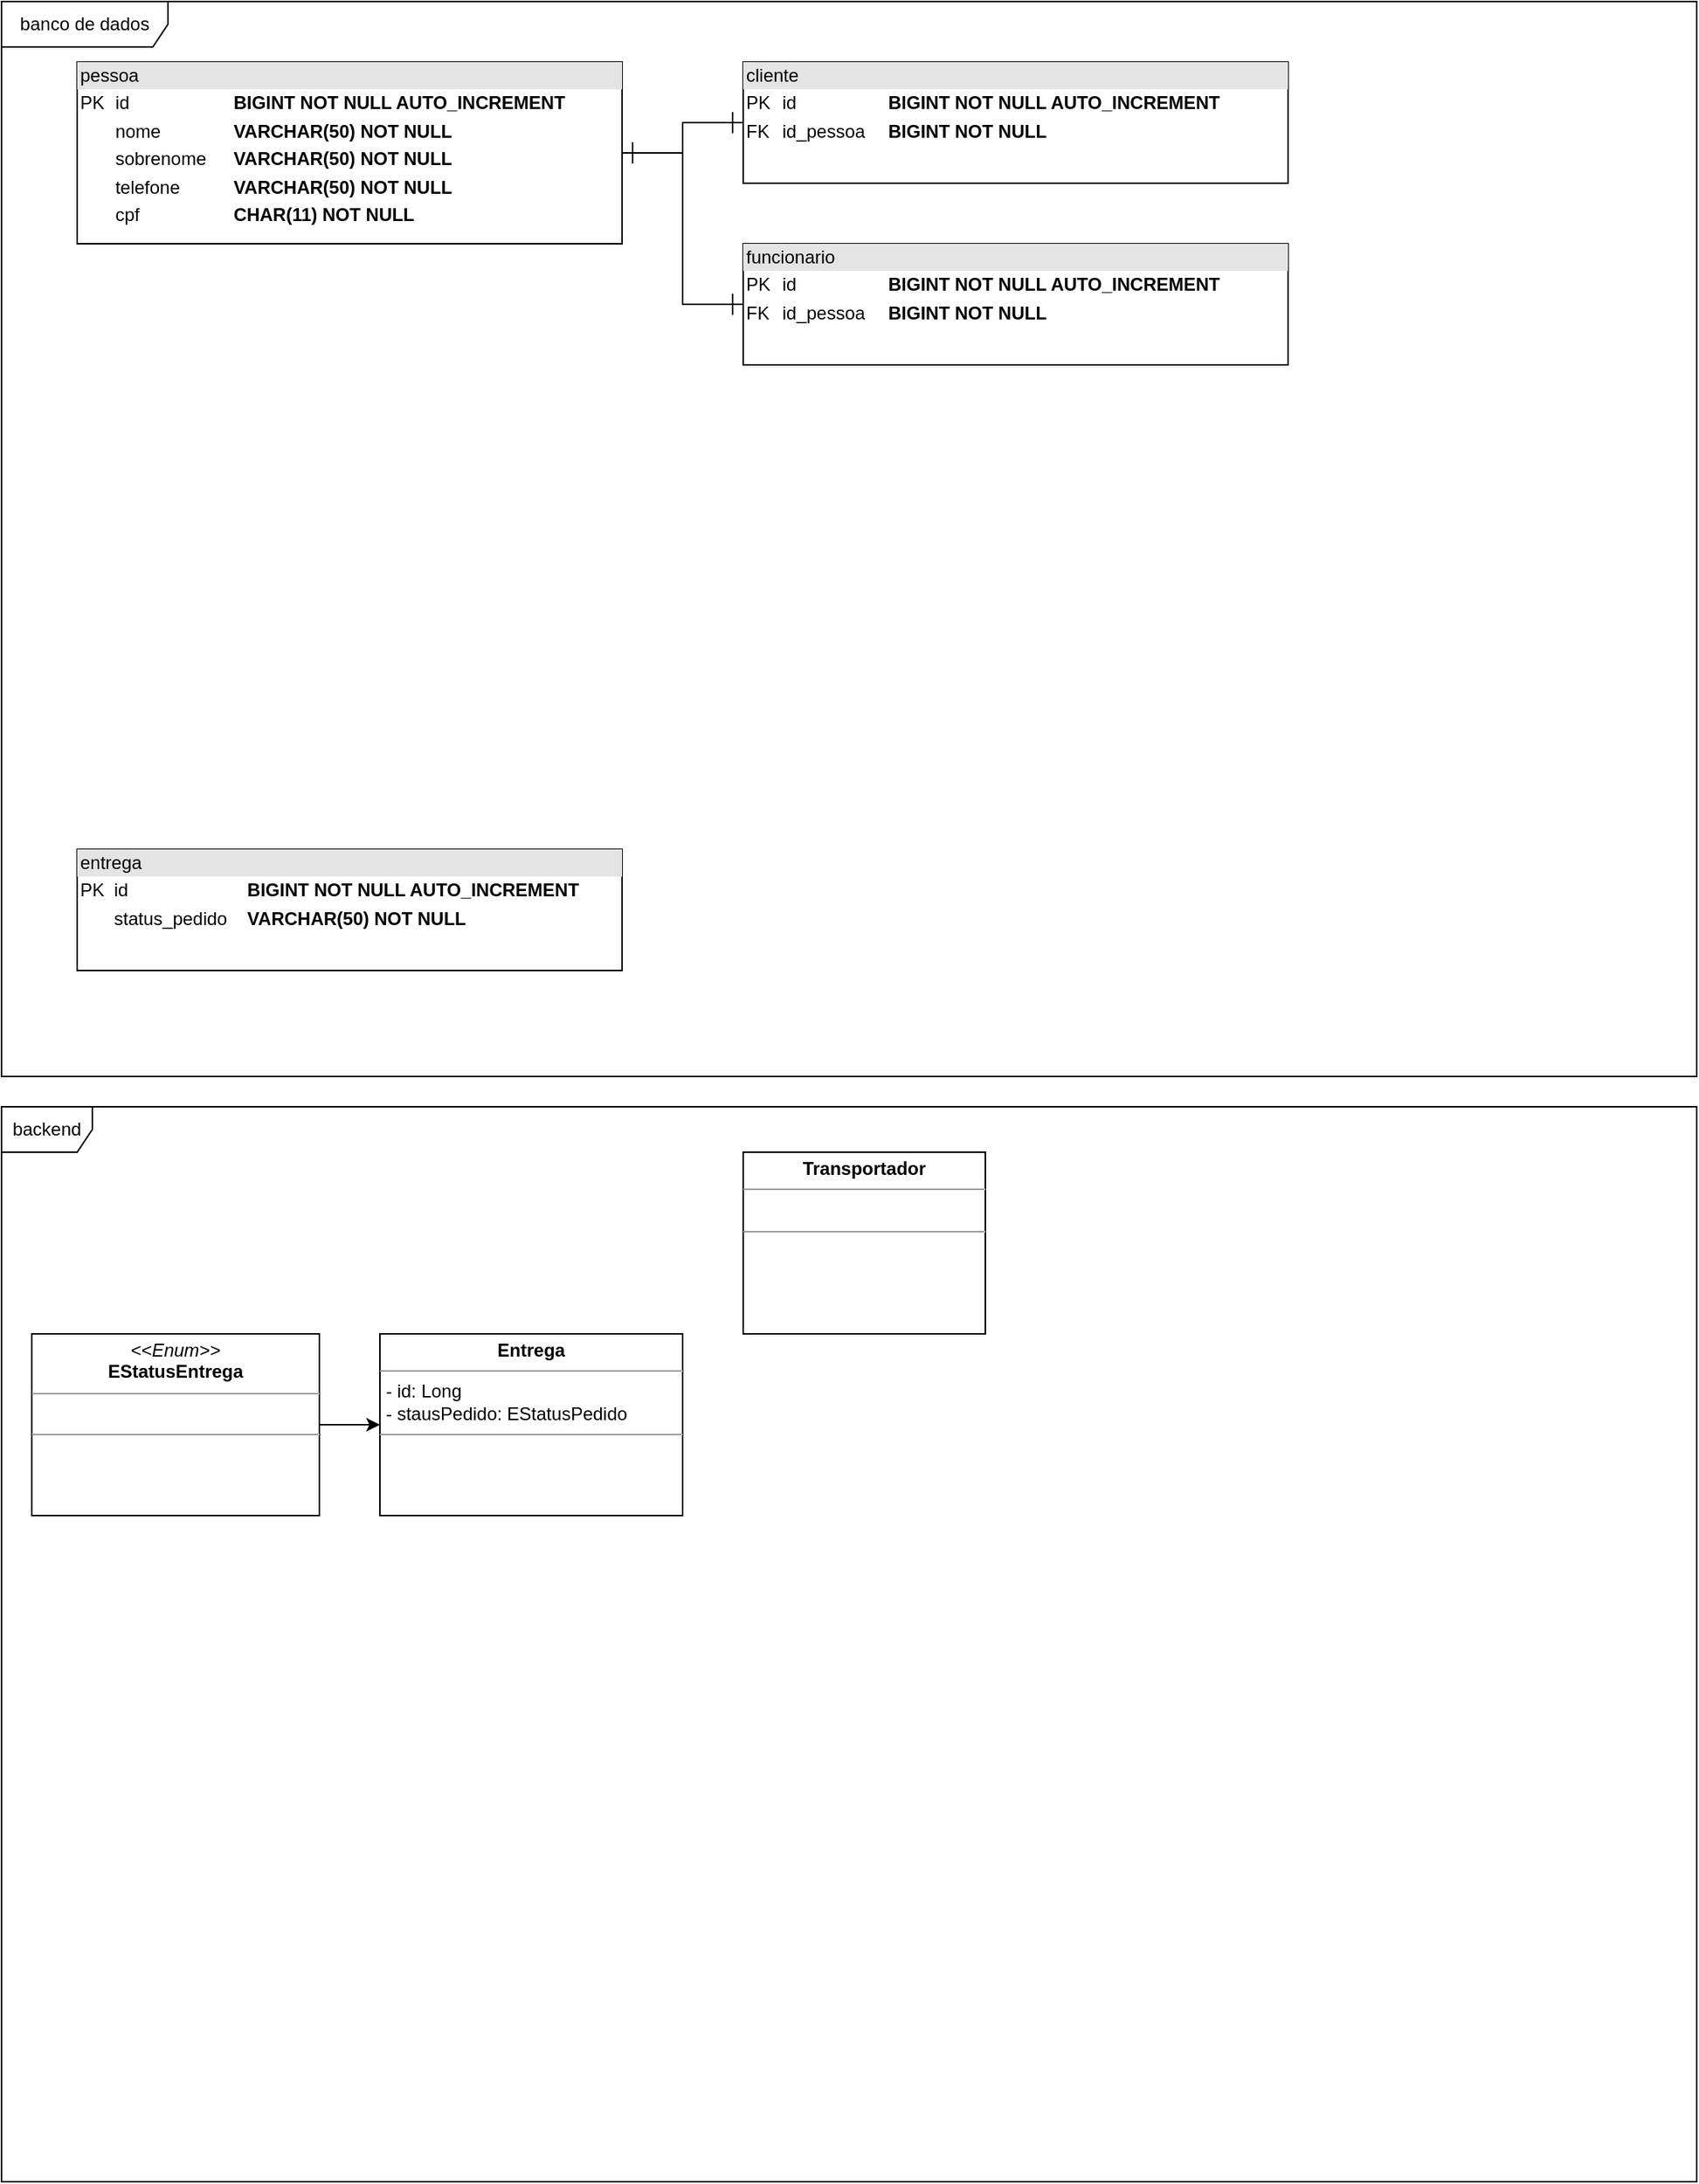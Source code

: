 <mxfile version="20.2.2" type="device" pages="8"><diagram id="gTSg5N6S2mkJXFzPo5Zo" name="EQ1"><mxGraphModel dx="1043" dy="1811" grid="1" gridSize="10" guides="1" tooltips="1" connect="1" arrows="1" fold="1" page="1" pageScale="1" pageWidth="1169" pageHeight="827" math="0" shadow="0"><root><mxCell id="0"/><mxCell id="1" parent="0"/><mxCell id="8KKTQ2VdzmKy_mddawhP-4" value="backend" style="shape=umlFrame;whiteSpace=wrap;html=1;" parent="1" vertex="1"><mxGeometry x="30" y="90" width="1120" height="710" as="geometry"/></mxCell><mxCell id="8KKTQ2VdzmKy_mddawhP-1" value="&lt;p style=&quot;margin:0px;margin-top:4px;text-align:center;&quot;&gt;&lt;b&gt;Entrega&lt;/b&gt;&lt;/p&gt;&lt;hr size=&quot;1&quot;&gt;&lt;p style=&quot;margin:0px;margin-left:4px;&quot;&gt;- id: Long&lt;/p&gt;&lt;p style=&quot;margin:0px;margin-left:4px;&quot;&gt;- stausPedido: EStatusPedido&lt;/p&gt;&lt;hr size=&quot;1&quot;&gt;&lt;p style=&quot;margin:0px;margin-left:4px;&quot;&gt;&lt;br&gt;&lt;/p&gt;" style="verticalAlign=top;align=left;overflow=fill;fontSize=12;fontFamily=Helvetica;html=1;" parent="1" vertex="1"><mxGeometry x="280" y="240" width="200" height="120" as="geometry"/></mxCell><mxCell id="8KKTQ2VdzmKy_mddawhP-2" value="&lt;p style=&quot;margin:0px;margin-top:4px;text-align:center;&quot;&gt;&lt;b&gt;Transportador&lt;/b&gt;&lt;/p&gt;&lt;hr size=&quot;1&quot;&gt;&lt;p style=&quot;margin:0px;margin-left:4px;&quot;&gt;&lt;br&gt;&lt;/p&gt;&lt;hr size=&quot;1&quot;&gt;&lt;p style=&quot;margin:0px;margin-left:4px;&quot;&gt;&lt;br&gt;&lt;/p&gt;" style="verticalAlign=top;align=left;overflow=fill;fontSize=12;fontFamily=Helvetica;html=1;" parent="1" vertex="1"><mxGeometry x="520" y="120" width="160" height="120" as="geometry"/></mxCell><mxCell id="8KKTQ2VdzmKy_mddawhP-17" style="edgeStyle=orthogonalEdgeStyle;rounded=0;orthogonalLoop=1;jettySize=auto;html=1;exitX=1;exitY=0.5;exitDx=0;exitDy=0;entryX=0;entryY=0.5;entryDx=0;entryDy=0;" parent="1" source="8KKTQ2VdzmKy_mddawhP-3" target="8KKTQ2VdzmKy_mddawhP-1" edge="1"><mxGeometry relative="1" as="geometry"/></mxCell><mxCell id="8KKTQ2VdzmKy_mddawhP-5" value="banco de dados" style="shape=umlFrame;whiteSpace=wrap;html=1;width=110;height=30;" parent="1" vertex="1"><mxGeometry x="30" y="-640" width="1120" height="710" as="geometry"/></mxCell><mxCell id="8KKTQ2VdzmKy_mddawhP-3" value="&lt;p style=&quot;margin:0px;margin-top:4px;text-align:center;&quot;&gt;&lt;i&gt;&amp;lt;&amp;lt;Enum&amp;gt;&amp;gt;&lt;/i&gt;&lt;br&gt;&lt;b&gt;EStatusEntrega&lt;/b&gt;&lt;/p&gt;&lt;hr size=&quot;1&quot;&gt;&lt;p style=&quot;margin:0px;margin-left:4px;&quot;&gt;&lt;br&gt;&lt;/p&gt;&lt;hr size=&quot;1&quot;&gt;&lt;p style=&quot;margin:0px;margin-left:4px;&quot;&gt;&lt;br&gt;&lt;/p&gt;" style="verticalAlign=top;align=left;overflow=fill;fontSize=12;fontFamily=Helvetica;html=1;" parent="1" vertex="1"><mxGeometry x="50" y="240" width="190" height="120" as="geometry"/></mxCell><mxCell id="8KKTQ2VdzmKy_mddawhP-16" value="&lt;div style=&quot;box-sizing:border-box;width:100%;background:#e4e4e4;padding:2px;&quot;&gt;entrega&lt;/div&gt;&lt;table style=&quot;width:100%;font-size:1em;&quot; cellpadding=&quot;2&quot; cellspacing=&quot;0&quot;&gt;&lt;tbody&gt;&lt;tr&gt;&lt;td&gt;PK&lt;/td&gt;&lt;td&gt;id&lt;/td&gt;&lt;td&gt;&lt;b&gt;BIGINT&lt;/b&gt;&amp;nbsp;&lt;b&gt;NOT NULL AUTO_INCREMENT&lt;/b&gt;&lt;br&gt;&lt;/td&gt;&lt;/tr&gt;&lt;tr&gt;&lt;td&gt;&lt;br&gt;&lt;/td&gt;&lt;td&gt;status_pedido&lt;b&gt;&lt;br&gt;&lt;/b&gt;&lt;/td&gt;&lt;td&gt;&lt;b&gt;VARCHAR(50) NOT NULL&lt;/b&gt;&lt;br&gt;&lt;/td&gt;&lt;/tr&gt;&lt;/tbody&gt;&lt;/table&gt;" style="verticalAlign=top;align=left;overflow=fill;html=1;" parent="1" vertex="1"><mxGeometry x="80" y="-80" width="360" height="80" as="geometry"/></mxCell><mxCell id="vVyGe495np6xUk9hEwp9-4" style="edgeStyle=orthogonalEdgeStyle;rounded=0;orthogonalLoop=1;jettySize=auto;html=1;exitX=1;exitY=0.5;exitDx=0;exitDy=0;entryX=0;entryY=0.5;entryDx=0;entryDy=0;startArrow=ERone;startFill=0;endArrow=ERone;endFill=0;endSize=12;startSize=12;" edge="1" parent="1" source="vVyGe495np6xUk9hEwp9-1" target="vVyGe495np6xUk9hEwp9-3"><mxGeometry relative="1" as="geometry"/></mxCell><mxCell id="vVyGe495np6xUk9hEwp9-6" style="edgeStyle=orthogonalEdgeStyle;rounded=0;orthogonalLoop=1;jettySize=auto;html=1;exitX=1;exitY=0.5;exitDx=0;exitDy=0;entryX=0;entryY=0.5;entryDx=0;entryDy=0;startArrow=ERone;startFill=0;endArrow=ERone;endFill=0;startSize=12;endSize=12;" edge="1" parent="1" source="vVyGe495np6xUk9hEwp9-1" target="vVyGe495np6xUk9hEwp9-5"><mxGeometry relative="1" as="geometry"/></mxCell><mxCell id="vVyGe495np6xUk9hEwp9-1" value="&lt;div style=&quot;box-sizing:border-box;width:100%;background:#e4e4e4;padding:2px;&quot;&gt;pessoa&lt;/div&gt;&lt;table style=&quot;width:100%;font-size:1em;&quot; cellpadding=&quot;2&quot; cellspacing=&quot;0&quot;&gt;&lt;tbody&gt;&lt;tr&gt;&lt;td&gt;PK&lt;/td&gt;&lt;td&gt;id&amp;nbsp;&lt;/td&gt;&lt;td&gt;&lt;b&gt;BIGINT&amp;nbsp;NOT NULL AUTO_INCREMENT&lt;/b&gt;&lt;br&gt;&lt;/td&gt;&lt;/tr&gt;&lt;tr&gt;&lt;td&gt;&lt;br&gt;&lt;/td&gt;&lt;td&gt;nome&amp;nbsp;&lt;br&gt;&lt;/td&gt;&lt;td&gt;&lt;b&gt;VARCHAR(50) NOT NULL&lt;/b&gt;&lt;br&gt;&lt;/td&gt;&lt;/tr&gt;&lt;tr&gt;&lt;td&gt;&lt;br&gt;&lt;/td&gt;&lt;td&gt;sobrenome&amp;nbsp;&lt;br&gt;&lt;/td&gt;&lt;td&gt;&lt;b&gt;VARCHAR(50) NOT NULL&lt;/b&gt;&lt;br&gt;&lt;/td&gt;&lt;/tr&gt;&lt;tr&gt;&lt;td&gt;&lt;br&gt;&lt;/td&gt;&lt;td&gt;telefone&lt;/td&gt;&lt;td&gt;&lt;b&gt;VARCHAR(50) NOT NULL&lt;/b&gt;&lt;/td&gt;&lt;/tr&gt;&lt;tr&gt;&lt;td&gt;&lt;br&gt;&lt;/td&gt;&lt;td&gt;cpf&lt;/td&gt;&lt;td&gt;&lt;b&gt;CHAR(11) NOT NULL&lt;/b&gt;&lt;/td&gt;&lt;/tr&gt;&lt;/tbody&gt;&lt;/table&gt;" style="verticalAlign=top;align=left;overflow=fill;html=1;" vertex="1" parent="1"><mxGeometry x="80" y="-600" width="360" height="120" as="geometry"/></mxCell><mxCell id="vVyGe495np6xUk9hEwp9-3" value="&lt;div style=&quot;box-sizing:border-box;width:100%;background:#e4e4e4;padding:2px;&quot;&gt;cliente&lt;/div&gt;&lt;table style=&quot;width:100%;font-size:1em;&quot; cellpadding=&quot;2&quot; cellspacing=&quot;0&quot;&gt;&lt;tbody&gt;&lt;tr&gt;&lt;td&gt;PK&lt;/td&gt;&lt;td&gt;id&lt;/td&gt;&lt;td&gt;&lt;b&gt;BIGINT&lt;/b&gt;&amp;nbsp;&lt;b&gt;NOT NULL AUTO_INCREMENT&lt;/b&gt;&lt;br&gt;&lt;/td&gt;&lt;/tr&gt;&lt;tr&gt;&lt;td&gt;FK&lt;/td&gt;&lt;td&gt;id_pessoa&lt;b&gt;&lt;br&gt;&lt;/b&gt;&lt;/td&gt;&lt;td&gt;&lt;b&gt;BIGINT NOT NULL&lt;/b&gt;&lt;/td&gt;&lt;/tr&gt;&lt;/tbody&gt;&lt;/table&gt;" style="verticalAlign=top;align=left;overflow=fill;html=1;" vertex="1" parent="1"><mxGeometry x="520" y="-600" width="360" height="80" as="geometry"/></mxCell><mxCell id="vVyGe495np6xUk9hEwp9-5" value="&lt;div style=&quot;box-sizing:border-box;width:100%;background:#e4e4e4;padding:2px;&quot;&gt;funcionario&lt;/div&gt;&lt;table style=&quot;width:100%;font-size:1em;&quot; cellpadding=&quot;2&quot; cellspacing=&quot;0&quot;&gt;&lt;tbody&gt;&lt;tr&gt;&lt;td&gt;PK&lt;/td&gt;&lt;td&gt;id&lt;/td&gt;&lt;td&gt;&lt;b&gt;BIGINT&lt;/b&gt;&amp;nbsp;&lt;b&gt;NOT NULL AUTO_INCREMENT&lt;/b&gt;&lt;br&gt;&lt;/td&gt;&lt;/tr&gt;&lt;tr&gt;&lt;td&gt;FK&lt;/td&gt;&lt;td&gt;id_pessoa&lt;b&gt;&lt;br&gt;&lt;/b&gt;&lt;/td&gt;&lt;td&gt;&lt;b&gt;BIGINT NOT NULL&lt;/b&gt;&lt;/td&gt;&lt;/tr&gt;&lt;/tbody&gt;&lt;/table&gt;" style="verticalAlign=top;align=left;overflow=fill;html=1;" vertex="1" parent="1"><mxGeometry x="520" y="-480" width="360" height="80" as="geometry"/></mxCell></root></mxGraphModel></diagram><diagram id="1TDRkPxLBYrbWUK3I7qD" name="EQ2"><mxGraphModel dx="782" dy="1565" grid="1" gridSize="10" guides="1" tooltips="1" connect="1" arrows="1" fold="1" page="1" pageScale="1" pageWidth="1169" pageHeight="827" math="0" shadow="0"><root><mxCell id="0"/><mxCell id="1" parent="0"/><mxCell id="Cfil2N_BCyqOgvZ78-Az-1" value="banco de dados" style="shape=umlFrame;whiteSpace=wrap;html=1;width=110;height=30;" vertex="1" parent="1"><mxGeometry x="30" y="-640" width="1120" height="710" as="geometry"/></mxCell><mxCell id="4NpBSJb5PrtUK3ie1E2r-1" value="backend" style="shape=umlFrame;whiteSpace=wrap;html=1;" vertex="1" parent="1"><mxGeometry x="30" y="90" width="1120" height="710" as="geometry"/></mxCell></root></mxGraphModel></diagram><diagram id="eA36w_Xp6XcOqsj9EciV" name="EQ3"><mxGraphModel dx="782" dy="1565" grid="1" gridSize="10" guides="1" tooltips="1" connect="1" arrows="1" fold="1" page="1" pageScale="1" pageWidth="1169" pageHeight="827" math="0" shadow="0"><root><mxCell id="0"/><mxCell id="1" parent="0"/><mxCell id="NV_MOqt2IuU_Haj7pqnE-1" value="banco de dados" style="shape=umlFrame;whiteSpace=wrap;html=1;width=110;height=30;" vertex="1" parent="1"><mxGeometry x="30" y="-640" width="1120" height="710" as="geometry"/></mxCell><mxCell id="TBK-pMHOJcP60m-o-I0z-1" value="backend" style="shape=umlFrame;whiteSpace=wrap;html=1;" vertex="1" parent="1"><mxGeometry x="30" y="90" width="1120" height="710" as="geometry"/></mxCell></root></mxGraphModel></diagram><diagram id="Fz4A8fCz1JFPT122cPH3" name="EQ4"><mxGraphModel dx="782" dy="1565" grid="1" gridSize="10" guides="1" tooltips="1" connect="1" arrows="1" fold="1" page="1" pageScale="1" pageWidth="1169" pageHeight="827" math="0" shadow="0"><root><mxCell id="0"/><mxCell id="1" parent="0"/><mxCell id="302rpSy6N8yvDZvHtlK9-1" value="banco de dados" style="shape=umlFrame;whiteSpace=wrap;html=1;width=110;height=30;" vertex="1" parent="1"><mxGeometry x="30" y="-640" width="1120" height="710" as="geometry"/></mxCell><mxCell id="AS06K_CbPJhYwXxZdldj-1" value="backend" style="shape=umlFrame;whiteSpace=wrap;html=1;" vertex="1" parent="1"><mxGeometry x="30" y="90" width="1120" height="710" as="geometry"/></mxCell></root></mxGraphModel></diagram><diagram id="QVStfk-fogY7o-yfuSD6" name="EQ5"><mxGraphModel dx="782" dy="1565" grid="1" gridSize="10" guides="1" tooltips="1" connect="1" arrows="1" fold="1" page="1" pageScale="1" pageWidth="1169" pageHeight="827" math="0" shadow="0"><root><mxCell id="0"/><mxCell id="1" parent="0"/><mxCell id="3glN2rEHajQb2oOkDjbh-1" value="banco de dados" style="shape=umlFrame;whiteSpace=wrap;html=1;width=110;height=30;" vertex="1" parent="1"><mxGeometry x="30" y="-640" width="1120" height="710" as="geometry"/></mxCell><mxCell id="kbIA73D5bweTF9xx49lf-1" value="backend" style="shape=umlFrame;whiteSpace=wrap;html=1;" vertex="1" parent="1"><mxGeometry x="30" y="90" width="1120" height="710" as="geometry"/></mxCell></root></mxGraphModel></diagram><diagram id="ek9sNPGwGrSZBW_t4uv9" name="EQ6"><mxGraphModel dx="782" dy="1565" grid="1" gridSize="10" guides="1" tooltips="1" connect="1" arrows="1" fold="1" page="1" pageScale="1" pageWidth="1169" pageHeight="827" math="0" shadow="0"><root><mxCell id="0"/><mxCell id="1" parent="0"/><mxCell id="tW1gRVOHf8VzMHvxTO9H-1" value="banco de dados" style="shape=umlFrame;whiteSpace=wrap;html=1;width=110;height=30;" vertex="1" parent="1"><mxGeometry x="30" y="-640" width="1120" height="710" as="geometry"/></mxCell><mxCell id="9rVWsw7375iCeq1UooTv-1" value="backend" style="shape=umlFrame;whiteSpace=wrap;html=1;" vertex="1" parent="1"><mxGeometry x="30" y="90" width="1120" height="710" as="geometry"/></mxCell></root></mxGraphModel></diagram><diagram id="5L91ojbZBntosv4a_hBw" name="EQ7"><mxGraphModel dx="782" dy="1565" grid="1" gridSize="10" guides="1" tooltips="1" connect="1" arrows="1" fold="1" page="1" pageScale="1" pageWidth="1169" pageHeight="827" math="0" shadow="0"><root><mxCell id="0"/><mxCell id="1" parent="0"/><mxCell id="jC7BT2SVJyFmll6PXH7d-1" value="banco de dados" style="shape=umlFrame;whiteSpace=wrap;html=1;width=110;height=30;" vertex="1" parent="1"><mxGeometry x="30" y="-640" width="1120" height="710" as="geometry"/></mxCell><mxCell id="GCPi8LBFkjXqxs3ArjcV-1" value="backend" style="shape=umlFrame;whiteSpace=wrap;html=1;" vertex="1" parent="1"><mxGeometry x="30" y="90" width="1120" height="710" as="geometry"/></mxCell></root></mxGraphModel></diagram><diagram id="LvLnMzKaHTaTmnbF2W6S" name="EQ8"><mxGraphModel dx="1955" dy="2672" grid="1" gridSize="10" guides="1" tooltips="1" connect="1" arrows="1" fold="1" page="1" pageScale="1" pageWidth="1169" pageHeight="827" math="0" shadow="0"><root><mxCell id="0"/><mxCell id="1" parent="0"/><mxCell id="Rap3yUhIkHlZe-S1PWW0-1" value="banco de dados" style="shape=umlFrame;whiteSpace=wrap;html=1;width=110;height=30;" vertex="1" parent="1"><mxGeometry x="30" y="-640" width="1120" height="710" as="geometry"/></mxCell><mxCell id="3YGoI9H5fIoh2cpE2xXl-1" value="backend" style="shape=umlFrame;whiteSpace=wrap;html=1;" vertex="1" parent="1"><mxGeometry x="30" y="90" width="1120" height="710" as="geometry"/></mxCell></root></mxGraphModel></diagram></mxfile>